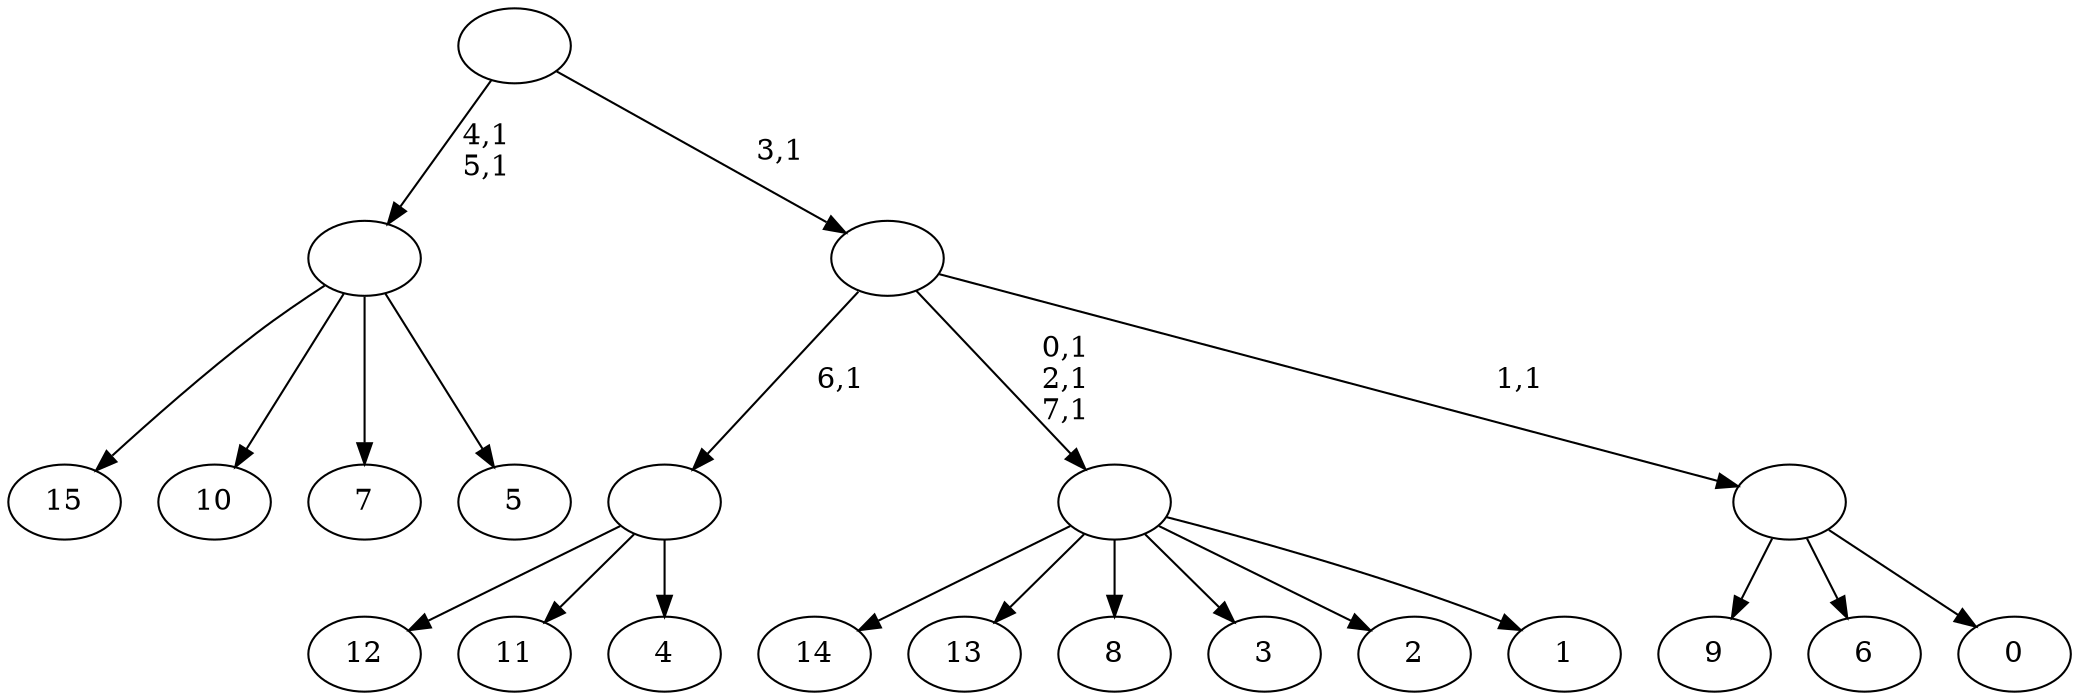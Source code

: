 digraph T {
	24 [label="15"]
	23 [label="14"]
	22 [label="13"]
	21 [label="12"]
	20 [label="11"]
	19 [label="10"]
	18 [label="9"]
	17 [label="8"]
	16 [label="7"]
	15 [label="6"]
	14 [label="5"]
	13 [label=""]
	11 [label="4"]
	10 [label=""]
	9 [label="3"]
	8 [label="2"]
	7 [label="1"]
	6 [label=""]
	3 [label="0"]
	2 [label=""]
	1 [label=""]
	0 [label=""]
	13 -> 24 [label=""]
	13 -> 19 [label=""]
	13 -> 16 [label=""]
	13 -> 14 [label=""]
	10 -> 21 [label=""]
	10 -> 20 [label=""]
	10 -> 11 [label=""]
	6 -> 23 [label=""]
	6 -> 22 [label=""]
	6 -> 17 [label=""]
	6 -> 9 [label=""]
	6 -> 8 [label=""]
	6 -> 7 [label=""]
	2 -> 18 [label=""]
	2 -> 15 [label=""]
	2 -> 3 [label=""]
	1 -> 6 [label="0,1\n2,1\n7,1"]
	1 -> 10 [label="6,1"]
	1 -> 2 [label="1,1"]
	0 -> 13 [label="4,1\n5,1"]
	0 -> 1 [label="3,1"]
}
